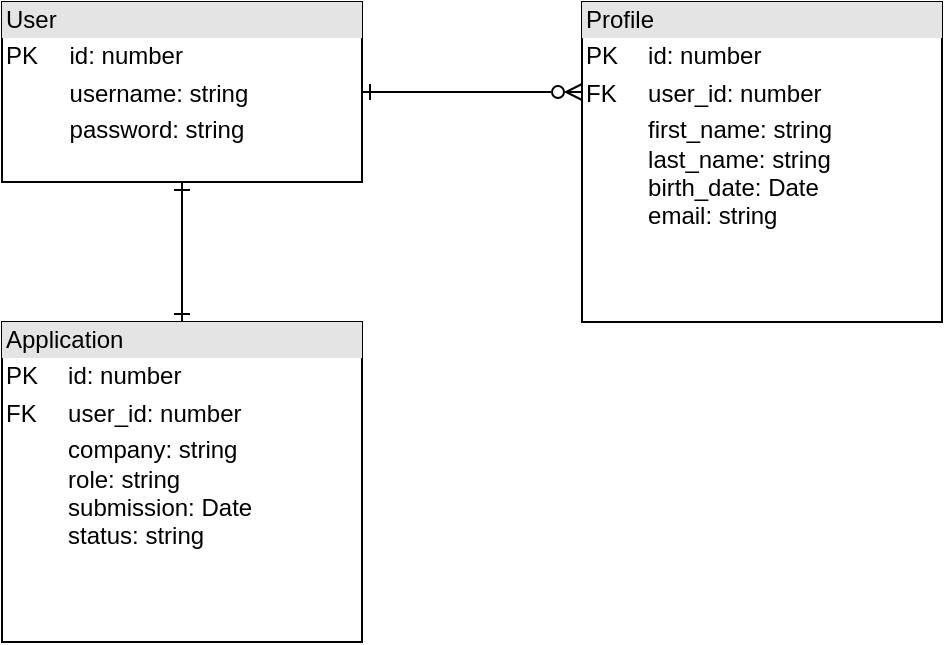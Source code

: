 <mxfile version="20.3.0" type="device"><diagram id="c4eKHNxsdeGVCBt7o85x" name="‫עמוד-1‬"><mxGraphModel dx="862" dy="385" grid="1" gridSize="10" guides="1" tooltips="1" connect="1" arrows="1" fold="1" page="1" pageScale="1" pageWidth="827" pageHeight="1169" math="0" shadow="0"><root><mxCell id="0"/><mxCell id="1" parent="0"/><mxCell id="mtd3XvXrl8qys1EE5v5s-5" value="" style="edgeStyle=orthogonalEdgeStyle;rounded=0;orthogonalLoop=1;jettySize=auto;html=1;endArrow=ERone;endFill=0;startArrow=ERone;startFill=0;" edge="1" parent="1" source="mtd3XvXrl8qys1EE5v5s-1" target="mtd3XvXrl8qys1EE5v5s-3"><mxGeometry relative="1" as="geometry"/></mxCell><mxCell id="mtd3XvXrl8qys1EE5v5s-6" value="" style="edgeStyle=orthogonalEdgeStyle;rounded=0;orthogonalLoop=1;jettySize=auto;html=1;startArrow=ERone;startFill=0;endArrow=ERzeroToMany;endFill=0;" edge="1" parent="1" source="mtd3XvXrl8qys1EE5v5s-1" target="mtd3XvXrl8qys1EE5v5s-2"><mxGeometry relative="1" as="geometry"><Array as="points"><mxPoint x="290" y="105"/><mxPoint x="290" y="105"/></Array></mxGeometry></mxCell><mxCell id="mtd3XvXrl8qys1EE5v5s-1" value="&lt;div style=&quot;box-sizing:border-box;width:100%;background:#e4e4e4;padding:2px;&quot;&gt;User&lt;/div&gt;&lt;table style=&quot;width:100%;font-size:1em;&quot; cellpadding=&quot;2&quot; cellspacing=&quot;0&quot;&gt;&lt;tbody&gt;&lt;tr&gt;&lt;td&gt;PK&lt;/td&gt;&lt;td&gt;id: number&lt;/td&gt;&lt;/tr&gt;&lt;tr&gt;&lt;td&gt;&lt;br&gt;&lt;/td&gt;&lt;td&gt;username: string&lt;/td&gt;&lt;/tr&gt;&lt;tr&gt;&lt;td&gt;&lt;/td&gt;&lt;td&gt;password: string&lt;/td&gt;&lt;/tr&gt;&lt;/tbody&gt;&lt;/table&gt;" style="verticalAlign=top;align=left;overflow=fill;html=1;" vertex="1" parent="1"><mxGeometry x="50" y="60" width="180" height="90" as="geometry"/></mxCell><mxCell id="mtd3XvXrl8qys1EE5v5s-2" value="&lt;div style=&quot;box-sizing:border-box;width:100%;background:#e4e4e4;padding:2px;&quot;&gt;Profile&lt;/div&gt;&lt;table style=&quot;width:100%;font-size:1em;&quot; cellpadding=&quot;2&quot; cellspacing=&quot;0&quot;&gt;&lt;tbody&gt;&lt;tr&gt;&lt;td&gt;PK&lt;/td&gt;&lt;td&gt;id: number&lt;/td&gt;&lt;/tr&gt;&lt;tr&gt;&lt;td&gt;FK&lt;/td&gt;&lt;td&gt;user_id: number&lt;/td&gt;&lt;/tr&gt;&lt;tr&gt;&lt;td&gt;&lt;/td&gt;&lt;td&gt;first_name: string&lt;br&gt;last_name: string&lt;br&gt;birth_date: Date&lt;br&gt;email: string&lt;/td&gt;&lt;/tr&gt;&lt;/tbody&gt;&lt;/table&gt;" style="verticalAlign=top;align=left;overflow=fill;html=1;" vertex="1" parent="1"><mxGeometry x="340" y="60" width="180" height="160" as="geometry"/></mxCell><mxCell id="mtd3XvXrl8qys1EE5v5s-3" value="&lt;div style=&quot;box-sizing:border-box;width:100%;background:#e4e4e4;padding:2px;&quot;&gt;Application&lt;/div&gt;&lt;table style=&quot;width:100%;font-size:1em;&quot; cellpadding=&quot;2&quot; cellspacing=&quot;0&quot;&gt;&lt;tbody&gt;&lt;tr&gt;&lt;td&gt;PK&lt;/td&gt;&lt;td&gt;id: number&lt;/td&gt;&lt;/tr&gt;&lt;tr&gt;&lt;td&gt;FK&lt;/td&gt;&lt;td&gt;user_id: number&lt;/td&gt;&lt;/tr&gt;&lt;tr&gt;&lt;td&gt;&lt;/td&gt;&lt;td&gt;company: string&lt;br&gt;role: string&lt;br&gt;submission: Date&lt;br&gt;status: string&lt;br&gt;&lt;/td&gt;&lt;/tr&gt;&lt;/tbody&gt;&lt;/table&gt;" style="verticalAlign=top;align=left;overflow=fill;html=1;" vertex="1" parent="1"><mxGeometry x="50" y="220" width="180" height="160" as="geometry"/></mxCell></root></mxGraphModel></diagram></mxfile>